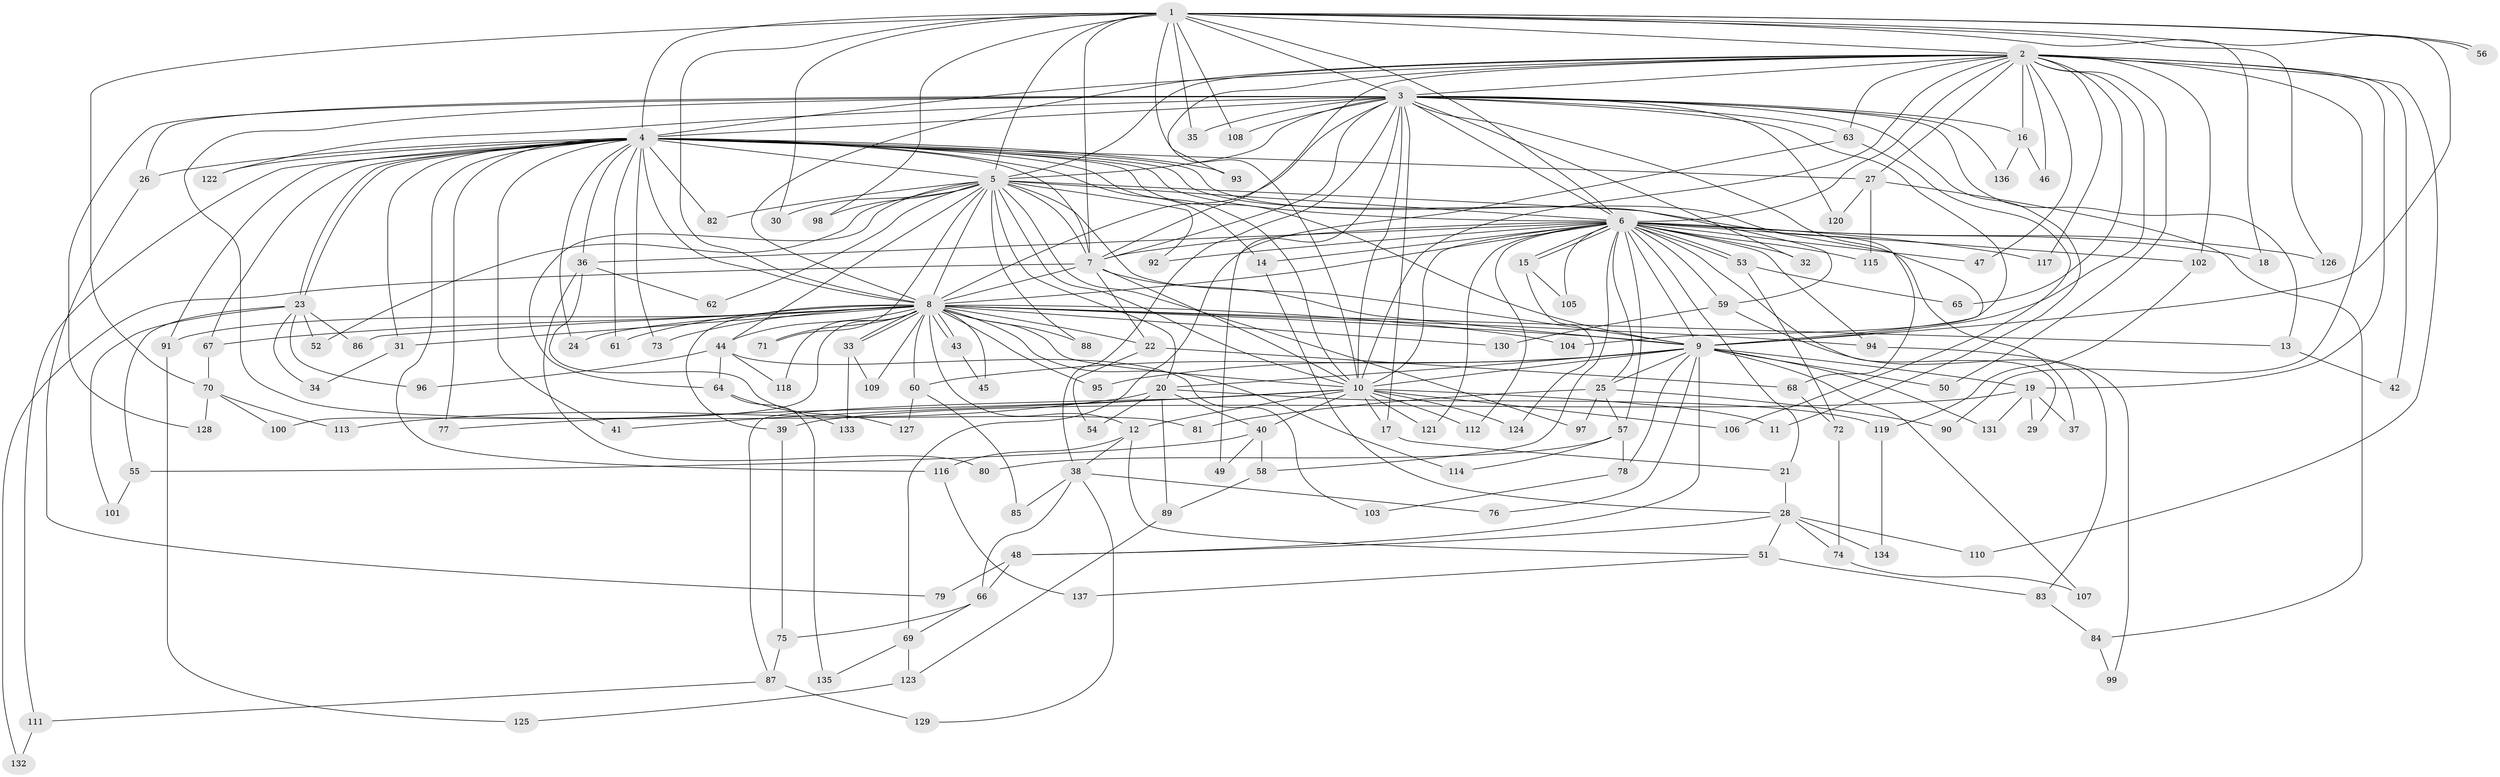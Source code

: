 // coarse degree distribution, {14: 0.009174311926605505, 31: 0.009174311926605505, 41: 0.009174311926605505, 19: 0.009174311926605505, 30: 0.009174311926605505, 10: 0.01834862385321101, 36: 0.009174311926605505, 17: 0.009174311926605505, 2: 0.5321100917431193, 9: 0.01834862385321101, 3: 0.1743119266055046, 5: 0.045871559633027525, 6: 0.027522935779816515, 4: 0.10091743119266056, 1: 0.01834862385321101}
// Generated by graph-tools (version 1.1) at 2025/41/03/06/25 10:41:34]
// undirected, 137 vertices, 299 edges
graph export_dot {
graph [start="1"]
  node [color=gray90,style=filled];
  1;
  2;
  3;
  4;
  5;
  6;
  7;
  8;
  9;
  10;
  11;
  12;
  13;
  14;
  15;
  16;
  17;
  18;
  19;
  20;
  21;
  22;
  23;
  24;
  25;
  26;
  27;
  28;
  29;
  30;
  31;
  32;
  33;
  34;
  35;
  36;
  37;
  38;
  39;
  40;
  41;
  42;
  43;
  44;
  45;
  46;
  47;
  48;
  49;
  50;
  51;
  52;
  53;
  54;
  55;
  56;
  57;
  58;
  59;
  60;
  61;
  62;
  63;
  64;
  65;
  66;
  67;
  68;
  69;
  70;
  71;
  72;
  73;
  74;
  75;
  76;
  77;
  78;
  79;
  80;
  81;
  82;
  83;
  84;
  85;
  86;
  87;
  88;
  89;
  90;
  91;
  92;
  93;
  94;
  95;
  96;
  97;
  98;
  99;
  100;
  101;
  102;
  103;
  104;
  105;
  106;
  107;
  108;
  109;
  110;
  111;
  112;
  113;
  114;
  115;
  116;
  117;
  118;
  119;
  120;
  121;
  122;
  123;
  124;
  125;
  126;
  127;
  128;
  129;
  130;
  131;
  132;
  133;
  134;
  135;
  136;
  137;
  1 -- 2;
  1 -- 3;
  1 -- 4;
  1 -- 5;
  1 -- 6;
  1 -- 7;
  1 -- 8;
  1 -- 9;
  1 -- 10;
  1 -- 18;
  1 -- 30;
  1 -- 35;
  1 -- 56;
  1 -- 56;
  1 -- 70;
  1 -- 98;
  1 -- 108;
  1 -- 126;
  2 -- 3;
  2 -- 4;
  2 -- 5;
  2 -- 6;
  2 -- 7;
  2 -- 8;
  2 -- 9;
  2 -- 10;
  2 -- 16;
  2 -- 19;
  2 -- 27;
  2 -- 42;
  2 -- 46;
  2 -- 47;
  2 -- 50;
  2 -- 63;
  2 -- 65;
  2 -- 90;
  2 -- 93;
  2 -- 102;
  2 -- 110;
  2 -- 117;
  3 -- 4;
  3 -- 5;
  3 -- 6;
  3 -- 7;
  3 -- 8;
  3 -- 9;
  3 -- 10;
  3 -- 11;
  3 -- 13;
  3 -- 16;
  3 -- 17;
  3 -- 26;
  3 -- 32;
  3 -- 35;
  3 -- 38;
  3 -- 49;
  3 -- 63;
  3 -- 81;
  3 -- 104;
  3 -- 108;
  3 -- 120;
  3 -- 122;
  3 -- 128;
  3 -- 136;
  4 -- 5;
  4 -- 6;
  4 -- 7;
  4 -- 8;
  4 -- 9;
  4 -- 10;
  4 -- 14;
  4 -- 23;
  4 -- 23;
  4 -- 24;
  4 -- 26;
  4 -- 27;
  4 -- 31;
  4 -- 36;
  4 -- 41;
  4 -- 59;
  4 -- 61;
  4 -- 67;
  4 -- 68;
  4 -- 73;
  4 -- 77;
  4 -- 82;
  4 -- 91;
  4 -- 93;
  4 -- 111;
  4 -- 116;
  4 -- 122;
  5 -- 6;
  5 -- 7;
  5 -- 8;
  5 -- 9;
  5 -- 10;
  5 -- 20;
  5 -- 30;
  5 -- 37;
  5 -- 44;
  5 -- 52;
  5 -- 62;
  5 -- 64;
  5 -- 71;
  5 -- 82;
  5 -- 88;
  5 -- 92;
  5 -- 97;
  5 -- 98;
  6 -- 7;
  6 -- 8;
  6 -- 9;
  6 -- 10;
  6 -- 14;
  6 -- 15;
  6 -- 15;
  6 -- 18;
  6 -- 21;
  6 -- 25;
  6 -- 29;
  6 -- 32;
  6 -- 36;
  6 -- 47;
  6 -- 53;
  6 -- 53;
  6 -- 57;
  6 -- 58;
  6 -- 59;
  6 -- 92;
  6 -- 94;
  6 -- 102;
  6 -- 105;
  6 -- 112;
  6 -- 115;
  6 -- 117;
  6 -- 121;
  6 -- 126;
  7 -- 8;
  7 -- 9;
  7 -- 10;
  7 -- 22;
  7 -- 132;
  8 -- 9;
  8 -- 10;
  8 -- 12;
  8 -- 13;
  8 -- 22;
  8 -- 24;
  8 -- 31;
  8 -- 33;
  8 -- 33;
  8 -- 39;
  8 -- 43;
  8 -- 43;
  8 -- 44;
  8 -- 45;
  8 -- 60;
  8 -- 61;
  8 -- 67;
  8 -- 71;
  8 -- 73;
  8 -- 86;
  8 -- 88;
  8 -- 91;
  8 -- 94;
  8 -- 95;
  8 -- 100;
  8 -- 104;
  8 -- 109;
  8 -- 114;
  8 -- 118;
  8 -- 130;
  9 -- 10;
  9 -- 19;
  9 -- 20;
  9 -- 25;
  9 -- 48;
  9 -- 50;
  9 -- 60;
  9 -- 76;
  9 -- 78;
  9 -- 95;
  9 -- 107;
  9 -- 131;
  10 -- 11;
  10 -- 12;
  10 -- 17;
  10 -- 40;
  10 -- 41;
  10 -- 77;
  10 -- 87;
  10 -- 106;
  10 -- 112;
  10 -- 121;
  10 -- 124;
  12 -- 38;
  12 -- 51;
  12 -- 116;
  13 -- 42;
  14 -- 28;
  15 -- 105;
  15 -- 124;
  16 -- 46;
  16 -- 136;
  17 -- 21;
  19 -- 29;
  19 -- 37;
  19 -- 39;
  19 -- 131;
  20 -- 40;
  20 -- 54;
  20 -- 89;
  20 -- 113;
  20 -- 119;
  21 -- 28;
  22 -- 54;
  22 -- 68;
  23 -- 34;
  23 -- 52;
  23 -- 55;
  23 -- 86;
  23 -- 96;
  23 -- 101;
  25 -- 57;
  25 -- 81;
  25 -- 90;
  25 -- 97;
  26 -- 79;
  27 -- 84;
  27 -- 115;
  27 -- 120;
  28 -- 48;
  28 -- 51;
  28 -- 74;
  28 -- 110;
  28 -- 134;
  31 -- 34;
  33 -- 109;
  33 -- 133;
  36 -- 62;
  36 -- 80;
  36 -- 127;
  38 -- 66;
  38 -- 76;
  38 -- 85;
  38 -- 129;
  39 -- 75;
  40 -- 49;
  40 -- 55;
  40 -- 58;
  43 -- 45;
  44 -- 64;
  44 -- 96;
  44 -- 103;
  44 -- 118;
  48 -- 66;
  48 -- 79;
  51 -- 83;
  51 -- 137;
  53 -- 65;
  53 -- 72;
  55 -- 101;
  57 -- 78;
  57 -- 80;
  57 -- 114;
  58 -- 89;
  59 -- 83;
  59 -- 130;
  60 -- 85;
  60 -- 127;
  63 -- 69;
  63 -- 106;
  64 -- 133;
  64 -- 135;
  66 -- 69;
  66 -- 75;
  67 -- 70;
  68 -- 72;
  69 -- 123;
  69 -- 135;
  70 -- 100;
  70 -- 113;
  70 -- 128;
  72 -- 74;
  74 -- 107;
  75 -- 87;
  78 -- 103;
  83 -- 84;
  84 -- 99;
  87 -- 111;
  87 -- 129;
  89 -- 123;
  91 -- 125;
  94 -- 99;
  102 -- 119;
  111 -- 132;
  116 -- 137;
  119 -- 134;
  123 -- 125;
}
